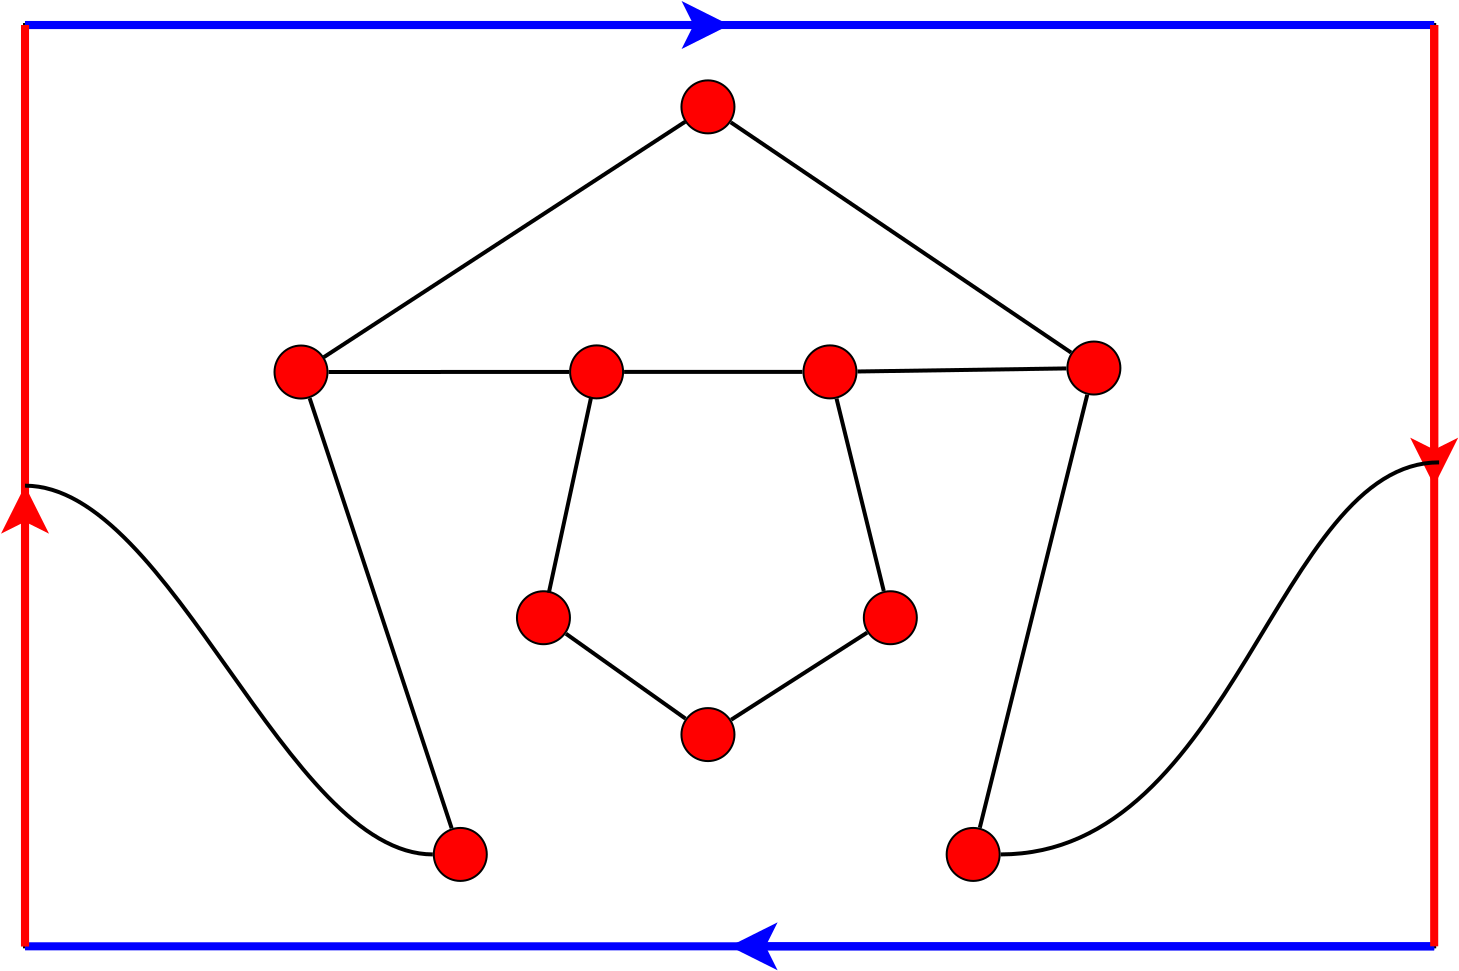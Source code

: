 <?xml version="1.0" encoding="UTF-8"?>
<dia:diagram xmlns:dia="http://www.lysator.liu.se/~alla/dia/">
  <dia:layer name="Background" visible="true" active="true">
    <dia:group>
      <dia:object type="Standard - Box" version="0" id="O0">
        <dia:attribute name="obj_pos">
          <dia:point val="32.87,2.101"/>
        </dia:attribute>
        <dia:attribute name="obj_bb">
          <dia:rectangle val="32.769,2;103.43,48.267"/>
        </dia:attribute>
        <dia:attribute name="elem_corner">
          <dia:point val="32.87,2.101"/>
        </dia:attribute>
        <dia:attribute name="elem_width">
          <dia:real val="70.459"/>
        </dia:attribute>
        <dia:attribute name="elem_height">
          <dia:real val="46.066"/>
        </dia:attribute>
        <dia:attribute name="border_width">
          <dia:real val="0.202"/>
        </dia:attribute>
        <dia:attribute name="show_background">
          <dia:boolean val="false"/>
        </dia:attribute>
      </dia:object>
      <dia:object type="Standard - Line" version="0" id="O1">
        <dia:attribute name="obj_pos">
          <dia:point val="32.87,2.101"/>
        </dia:attribute>
        <dia:attribute name="obj_bb">
          <dia:rectangle val="32.668,0.9;68.55,3.302"/>
        </dia:attribute>
        <dia:attribute name="conn_endpoints">
          <dia:point val="32.87,2.101"/>
          <dia:point val="68.099,2.101"/>
        </dia:attribute>
        <dia:attribute name="numcp">
          <dia:int val="1"/>
        </dia:attribute>
        <dia:attribute name="line_color">
          <dia:color val="#0000ff"/>
        </dia:attribute>
        <dia:attribute name="line_width">
          <dia:real val="0.403"/>
        </dia:attribute>
        <dia:attribute name="end_arrow">
          <dia:enum val="22"/>
        </dia:attribute>
        <dia:attribute name="end_arrow_length">
          <dia:real val="1.5"/>
        </dia:attribute>
        <dia:attribute name="end_arrow_width">
          <dia:real val="1.5"/>
        </dia:attribute>
        <dia:connections>
          <dia:connection handle="0" to="O0" connection="0"/>
          <dia:connection handle="1" to="O0" connection="1"/>
        </dia:connections>
      </dia:object>
      <dia:object type="Standard - Line" version="0" id="O2">
        <dia:attribute name="obj_pos">
          <dia:point val="32.87,2.101"/>
        </dia:attribute>
        <dia:attribute name="obj_bb">
          <dia:rectangle val="32.668,1.899;103.53,2.302"/>
        </dia:attribute>
        <dia:attribute name="conn_endpoints">
          <dia:point val="32.87,2.101"/>
          <dia:point val="103.329,2.101"/>
        </dia:attribute>
        <dia:attribute name="numcp">
          <dia:int val="1"/>
        </dia:attribute>
        <dia:attribute name="line_color">
          <dia:color val="#0000ff"/>
        </dia:attribute>
        <dia:attribute name="line_width">
          <dia:real val="0.403"/>
        </dia:attribute>
        <dia:connections>
          <dia:connection handle="0" to="O0" connection="0"/>
          <dia:connection handle="1" to="O0" connection="2"/>
        </dia:connections>
      </dia:object>
      <dia:object type="Standard - Line" version="0" id="O3">
        <dia:attribute name="obj_pos">
          <dia:point val="103.329,48.166"/>
        </dia:attribute>
        <dia:attribute name="obj_bb">
          <dia:rectangle val="67.648,46.966;103.53,49.367"/>
        </dia:attribute>
        <dia:attribute name="conn_endpoints">
          <dia:point val="103.329,48.166"/>
          <dia:point val="68.099,48.166"/>
        </dia:attribute>
        <dia:attribute name="numcp">
          <dia:int val="1"/>
        </dia:attribute>
        <dia:attribute name="line_color">
          <dia:color val="#0000ff"/>
        </dia:attribute>
        <dia:attribute name="line_width">
          <dia:real val="0.403"/>
        </dia:attribute>
        <dia:attribute name="end_arrow">
          <dia:enum val="22"/>
        </dia:attribute>
        <dia:attribute name="end_arrow_length">
          <dia:real val="1.5"/>
        </dia:attribute>
        <dia:attribute name="end_arrow_width">
          <dia:real val="1.5"/>
        </dia:attribute>
        <dia:connections>
          <dia:connection handle="0" to="O0" connection="7"/>
          <dia:connection handle="1" to="O0" connection="6"/>
        </dia:connections>
      </dia:object>
      <dia:object type="Standard - Line" version="0" id="O4">
        <dia:attribute name="obj_pos">
          <dia:point val="103.329,48.166"/>
        </dia:attribute>
        <dia:attribute name="obj_bb">
          <dia:rectangle val="32.668,47.965;103.53,48.368"/>
        </dia:attribute>
        <dia:attribute name="conn_endpoints">
          <dia:point val="103.329,48.166"/>
          <dia:point val="32.87,48.166"/>
        </dia:attribute>
        <dia:attribute name="numcp">
          <dia:int val="1"/>
        </dia:attribute>
        <dia:attribute name="line_color">
          <dia:color val="#0000ff"/>
        </dia:attribute>
        <dia:attribute name="line_width">
          <dia:real val="0.403"/>
        </dia:attribute>
        <dia:connections>
          <dia:connection handle="0" to="O0" connection="7"/>
          <dia:connection handle="1" to="O0" connection="5"/>
        </dia:connections>
      </dia:object>
      <dia:object type="Standard - Line" version="0" id="O5">
        <dia:attribute name="obj_pos">
          <dia:point val="32.87,48.166"/>
        </dia:attribute>
        <dia:attribute name="obj_bb">
          <dia:rectangle val="31.669,24.683;34.07,48.368"/>
        </dia:attribute>
        <dia:attribute name="conn_endpoints">
          <dia:point val="32.87,48.166"/>
          <dia:point val="32.87,25.134"/>
        </dia:attribute>
        <dia:attribute name="numcp">
          <dia:int val="1"/>
        </dia:attribute>
        <dia:attribute name="line_color">
          <dia:color val="#ff0000"/>
        </dia:attribute>
        <dia:attribute name="line_width">
          <dia:real val="0.403"/>
        </dia:attribute>
        <dia:attribute name="end_arrow">
          <dia:enum val="22"/>
        </dia:attribute>
        <dia:attribute name="end_arrow_length">
          <dia:real val="1.5"/>
        </dia:attribute>
        <dia:attribute name="end_arrow_width">
          <dia:real val="1.5"/>
        </dia:attribute>
        <dia:connections>
          <dia:connection handle="0" to="O0" connection="5"/>
          <dia:connection handle="1" to="O0" connection="3"/>
        </dia:connections>
      </dia:object>
      <dia:object type="Standard - Line" version="0" id="O6">
        <dia:attribute name="obj_pos">
          <dia:point val="103.329,2.101"/>
        </dia:attribute>
        <dia:attribute name="obj_bb">
          <dia:rectangle val="102.128,1.899;104.53,25.584"/>
        </dia:attribute>
        <dia:attribute name="conn_endpoints">
          <dia:point val="103.329,2.101"/>
          <dia:point val="103.329,25.134"/>
        </dia:attribute>
        <dia:attribute name="numcp">
          <dia:int val="1"/>
        </dia:attribute>
        <dia:attribute name="line_color">
          <dia:color val="#ff0000"/>
        </dia:attribute>
        <dia:attribute name="line_width">
          <dia:real val="0.403"/>
        </dia:attribute>
        <dia:attribute name="end_arrow">
          <dia:enum val="22"/>
        </dia:attribute>
        <dia:attribute name="end_arrow_length">
          <dia:real val="1.5"/>
        </dia:attribute>
        <dia:attribute name="end_arrow_width">
          <dia:real val="1.5"/>
        </dia:attribute>
        <dia:connections>
          <dia:connection handle="0" to="O0" connection="2"/>
          <dia:connection handle="1" to="O0" connection="4"/>
        </dia:connections>
      </dia:object>
      <dia:object type="Standard - Line" version="0" id="O7">
        <dia:attribute name="obj_pos">
          <dia:point val="32.87,2.101"/>
        </dia:attribute>
        <dia:attribute name="obj_bb">
          <dia:rectangle val="32.668,1.899;33.071,48.368"/>
        </dia:attribute>
        <dia:attribute name="conn_endpoints">
          <dia:point val="32.87,2.101"/>
          <dia:point val="32.87,48.166"/>
        </dia:attribute>
        <dia:attribute name="numcp">
          <dia:int val="1"/>
        </dia:attribute>
        <dia:attribute name="line_color">
          <dia:color val="#ff0000"/>
        </dia:attribute>
        <dia:attribute name="line_width">
          <dia:real val="0.403"/>
        </dia:attribute>
        <dia:connections>
          <dia:connection handle="0" to="O0" connection="0"/>
          <dia:connection handle="1" to="O0" connection="5"/>
        </dia:connections>
      </dia:object>
      <dia:object type="Standard - Line" version="0" id="O8">
        <dia:attribute name="obj_pos">
          <dia:point val="103.329,2.101"/>
        </dia:attribute>
        <dia:attribute name="obj_bb">
          <dia:rectangle val="103.127,1.899;103.53,48.368"/>
        </dia:attribute>
        <dia:attribute name="conn_endpoints">
          <dia:point val="103.329,2.101"/>
          <dia:point val="103.329,48.166"/>
        </dia:attribute>
        <dia:attribute name="numcp">
          <dia:int val="2"/>
        </dia:attribute>
        <dia:attribute name="line_color">
          <dia:color val="#ff0000"/>
        </dia:attribute>
        <dia:attribute name="line_width">
          <dia:real val="0.403"/>
        </dia:attribute>
        <dia:connections>
          <dia:connection handle="0" to="O0" connection="2"/>
          <dia:connection handle="1" to="O0" connection="7"/>
        </dia:connections>
      </dia:object>
    </dia:group>
    <dia:object type="Standard - Ellipse" version="0" id="O9">
      <dia:attribute name="obj_pos">
        <dia:point val="74.811,30.412"/>
      </dia:attribute>
      <dia:attribute name="obj_bb">
        <dia:rectangle val="74.761,30.362;77.511,33.112"/>
      </dia:attribute>
      <dia:attribute name="elem_corner">
        <dia:point val="74.811,30.412"/>
      </dia:attribute>
      <dia:attribute name="elem_width">
        <dia:real val="2.65"/>
      </dia:attribute>
      <dia:attribute name="elem_height">
        <dia:real val="2.65"/>
      </dia:attribute>
      <dia:attribute name="border_width">
        <dia:real val="0.1"/>
      </dia:attribute>
      <dia:attribute name="inner_color">
        <dia:color val="#ff0000"/>
      </dia:attribute>
      <dia:attribute name="aspect">
        <dia:enum val="2"/>
      </dia:attribute>
    </dia:object>
    <dia:object type="Standard - Ellipse" version="0" id="O10">
      <dia:attribute name="obj_pos">
        <dia:point val="45.345,18.127"/>
      </dia:attribute>
      <dia:attribute name="obj_bb">
        <dia:rectangle val="45.295,18.077;48.045,20.827"/>
      </dia:attribute>
      <dia:attribute name="elem_corner">
        <dia:point val="45.345,18.127"/>
      </dia:attribute>
      <dia:attribute name="elem_width">
        <dia:real val="2.65"/>
      </dia:attribute>
      <dia:attribute name="elem_height">
        <dia:real val="2.65"/>
      </dia:attribute>
      <dia:attribute name="border_width">
        <dia:real val="0.1"/>
      </dia:attribute>
      <dia:attribute name="inner_color">
        <dia:color val="#ff0000"/>
      </dia:attribute>
      <dia:attribute name="aspect">
        <dia:enum val="2"/>
      </dia:attribute>
    </dia:object>
    <dia:object type="Standard - Ellipse" version="0" id="O11">
      <dia:attribute name="obj_pos">
        <dia:point val="65.692,36.255"/>
      </dia:attribute>
      <dia:attribute name="obj_bb">
        <dia:rectangle val="65.642,36.205;68.392,38.955"/>
      </dia:attribute>
      <dia:attribute name="elem_corner">
        <dia:point val="65.692,36.255"/>
      </dia:attribute>
      <dia:attribute name="elem_width">
        <dia:real val="2.65"/>
      </dia:attribute>
      <dia:attribute name="elem_height">
        <dia:real val="2.65"/>
      </dia:attribute>
      <dia:attribute name="border_width">
        <dia:real val="0.1"/>
      </dia:attribute>
      <dia:attribute name="inner_color">
        <dia:color val="#ff0000"/>
      </dia:attribute>
      <dia:attribute name="aspect">
        <dia:enum val="2"/>
      </dia:attribute>
    </dia:object>
    <dia:object type="Standard - Ellipse" version="0" id="O12">
      <dia:attribute name="obj_pos">
        <dia:point val="60.124,18.12"/>
      </dia:attribute>
      <dia:attribute name="obj_bb">
        <dia:rectangle val="60.074,18.07;62.824,20.82"/>
      </dia:attribute>
      <dia:attribute name="elem_corner">
        <dia:point val="60.124,18.12"/>
      </dia:attribute>
      <dia:attribute name="elem_width">
        <dia:real val="2.65"/>
      </dia:attribute>
      <dia:attribute name="elem_height">
        <dia:real val="2.65"/>
      </dia:attribute>
      <dia:attribute name="border_width">
        <dia:real val="0.1"/>
      </dia:attribute>
      <dia:attribute name="inner_color">
        <dia:color val="#ff0000"/>
      </dia:attribute>
      <dia:attribute name="aspect">
        <dia:enum val="2"/>
      </dia:attribute>
    </dia:object>
    <dia:object type="Standard - Ellipse" version="0" id="O13">
      <dia:attribute name="obj_pos">
        <dia:point val="57.467,30.412"/>
      </dia:attribute>
      <dia:attribute name="obj_bb">
        <dia:rectangle val="57.417,30.362;60.167,33.112"/>
      </dia:attribute>
      <dia:attribute name="elem_corner">
        <dia:point val="57.467,30.412"/>
      </dia:attribute>
      <dia:attribute name="elem_width">
        <dia:real val="2.65"/>
      </dia:attribute>
      <dia:attribute name="elem_height">
        <dia:real val="2.65"/>
      </dia:attribute>
      <dia:attribute name="border_width">
        <dia:real val="0.1"/>
      </dia:attribute>
      <dia:attribute name="inner_color">
        <dia:color val="#ff0000"/>
      </dia:attribute>
      <dia:attribute name="aspect">
        <dia:enum val="2"/>
      </dia:attribute>
    </dia:object>
    <dia:object type="Standard - Ellipse" version="0" id="O14">
      <dia:attribute name="obj_pos">
        <dia:point val="71.793,18.12"/>
      </dia:attribute>
      <dia:attribute name="obj_bb">
        <dia:rectangle val="71.743,18.07;74.493,20.82"/>
      </dia:attribute>
      <dia:attribute name="elem_corner">
        <dia:point val="71.793,18.12"/>
      </dia:attribute>
      <dia:attribute name="elem_width">
        <dia:real val="2.65"/>
      </dia:attribute>
      <dia:attribute name="elem_height">
        <dia:real val="2.65"/>
      </dia:attribute>
      <dia:attribute name="border_width">
        <dia:real val="0.1"/>
      </dia:attribute>
      <dia:attribute name="inner_color">
        <dia:color val="#ff0000"/>
      </dia:attribute>
      <dia:attribute name="aspect">
        <dia:enum val="2"/>
      </dia:attribute>
    </dia:object>
    <dia:object type="Standard - Ellipse" version="0" id="O15">
      <dia:attribute name="obj_pos">
        <dia:point val="65.692,4.869"/>
      </dia:attribute>
      <dia:attribute name="obj_bb">
        <dia:rectangle val="65.642,4.819;68.392,7.569"/>
      </dia:attribute>
      <dia:attribute name="elem_corner">
        <dia:point val="65.692,4.869"/>
      </dia:attribute>
      <dia:attribute name="elem_width">
        <dia:real val="2.65"/>
      </dia:attribute>
      <dia:attribute name="elem_height">
        <dia:real val="2.65"/>
      </dia:attribute>
      <dia:attribute name="border_width">
        <dia:real val="0.1"/>
      </dia:attribute>
      <dia:attribute name="inner_color">
        <dia:color val="#ff0000"/>
      </dia:attribute>
      <dia:attribute name="aspect">
        <dia:enum val="2"/>
      </dia:attribute>
    </dia:object>
    <dia:object type="Standard - Ellipse" version="0" id="O16">
      <dia:attribute name="obj_pos">
        <dia:point val="84.989,17.927"/>
      </dia:attribute>
      <dia:attribute name="obj_bb">
        <dia:rectangle val="84.939,17.877;87.689,20.627"/>
      </dia:attribute>
      <dia:attribute name="elem_corner">
        <dia:point val="84.989,17.927"/>
      </dia:attribute>
      <dia:attribute name="elem_width">
        <dia:real val="2.65"/>
      </dia:attribute>
      <dia:attribute name="elem_height">
        <dia:real val="2.65"/>
      </dia:attribute>
      <dia:attribute name="border_width">
        <dia:real val="0.1"/>
      </dia:attribute>
      <dia:attribute name="inner_color">
        <dia:color val="#ff0000"/>
      </dia:attribute>
      <dia:attribute name="aspect">
        <dia:enum val="2"/>
      </dia:attribute>
    </dia:object>
    <dia:object type="Standard - Ellipse" version="0" id="O17">
      <dia:attribute name="obj_pos">
        <dia:point val="53.309,42.247"/>
      </dia:attribute>
      <dia:attribute name="obj_bb">
        <dia:rectangle val="53.259,42.197;56.009,44.947"/>
      </dia:attribute>
      <dia:attribute name="elem_corner">
        <dia:point val="53.309,42.247"/>
      </dia:attribute>
      <dia:attribute name="elem_width">
        <dia:real val="2.65"/>
      </dia:attribute>
      <dia:attribute name="elem_height">
        <dia:real val="2.65"/>
      </dia:attribute>
      <dia:attribute name="border_width">
        <dia:real val="0.1"/>
      </dia:attribute>
      <dia:attribute name="inner_color">
        <dia:color val="#ff0000"/>
      </dia:attribute>
      <dia:attribute name="aspect">
        <dia:enum val="2"/>
      </dia:attribute>
    </dia:object>
    <dia:object type="Standard - Ellipse" version="0" id="O18">
      <dia:attribute name="obj_pos">
        <dia:point val="78.953,42.247"/>
      </dia:attribute>
      <dia:attribute name="obj_bb">
        <dia:rectangle val="78.903,42.197;81.653,44.947"/>
      </dia:attribute>
      <dia:attribute name="elem_corner">
        <dia:point val="78.953,42.247"/>
      </dia:attribute>
      <dia:attribute name="elem_width">
        <dia:real val="2.65"/>
      </dia:attribute>
      <dia:attribute name="elem_height">
        <dia:real val="2.65"/>
      </dia:attribute>
      <dia:attribute name="border_width">
        <dia:real val="0.1"/>
      </dia:attribute>
      <dia:attribute name="inner_color">
        <dia:color val="#ff0000"/>
      </dia:attribute>
      <dia:attribute name="aspect">
        <dia:enum val="2"/>
      </dia:attribute>
    </dia:object>
    <dia:object type="Standard - Line" version="0" id="O19">
      <dia:attribute name="obj_pos">
        <dia:point val="48.045,19.451"/>
      </dia:attribute>
      <dia:attribute name="obj_bb">
        <dia:rectangle val="47.945,19.346;60.174,19.551"/>
      </dia:attribute>
      <dia:attribute name="conn_endpoints">
        <dia:point val="48.045,19.451"/>
        <dia:point val="60.074,19.446"/>
      </dia:attribute>
      <dia:attribute name="numcp">
        <dia:int val="1"/>
      </dia:attribute>
      <dia:attribute name="line_width">
        <dia:real val="0.2"/>
      </dia:attribute>
      <dia:connections>
        <dia:connection handle="0" to="O10" connection="8"/>
        <dia:connection handle="1" to="O12" connection="8"/>
      </dia:connections>
    </dia:object>
    <dia:object type="Standard - Line" version="0" id="O20">
      <dia:attribute name="obj_pos">
        <dia:point val="84.94,19.272"/>
      </dia:attribute>
      <dia:attribute name="obj_bb">
        <dia:rectangle val="74.391,19.17;85.041,19.527"/>
      </dia:attribute>
      <dia:attribute name="conn_endpoints">
        <dia:point val="84.94,19.272"/>
        <dia:point val="74.492,19.425"/>
      </dia:attribute>
      <dia:attribute name="numcp">
        <dia:int val="1"/>
      </dia:attribute>
      <dia:attribute name="line_width">
        <dia:real val="0.2"/>
      </dia:attribute>
      <dia:connections>
        <dia:connection handle="0" to="O16" connection="8"/>
        <dia:connection handle="1" to="O14" connection="8"/>
      </dia:connections>
    </dia:object>
    <dia:object type="Standard - Line" version="0" id="O21">
      <dia:attribute name="obj_pos">
        <dia:point val="47.803,18.714"/>
      </dia:attribute>
      <dia:attribute name="obj_bb">
        <dia:rectangle val="47.664,6.793;66.023,18.852"/>
      </dia:attribute>
      <dia:attribute name="conn_endpoints">
        <dia:point val="47.803,18.714"/>
        <dia:point val="65.884,6.932"/>
      </dia:attribute>
      <dia:attribute name="numcp">
        <dia:int val="1"/>
      </dia:attribute>
      <dia:attribute name="line_width">
        <dia:real val="0.2"/>
      </dia:attribute>
      <dia:connections>
        <dia:connection handle="0" to="O10" connection="8"/>
        <dia:connection handle="1" to="O15" connection="8"/>
      </dia:connections>
    </dia:object>
    <dia:object type="Standard - Line" version="0" id="O22">
      <dia:attribute name="obj_pos">
        <dia:point val="68.155,6.964"/>
      </dia:attribute>
      <dia:attribute name="obj_bb">
        <dia:rectangle val="68.016,6.825;85.315,18.62"/>
      </dia:attribute>
      <dia:attribute name="conn_endpoints">
        <dia:point val="68.155,6.964"/>
        <dia:point val="85.176,18.481"/>
      </dia:attribute>
      <dia:attribute name="numcp">
        <dia:int val="1"/>
      </dia:attribute>
      <dia:attribute name="line_width">
        <dia:real val="0.2"/>
      </dia:attribute>
      <dia:connections>
        <dia:connection handle="0" to="O15" connection="8"/>
        <dia:connection handle="1" to="O16" connection="8"/>
      </dia:connections>
    </dia:object>
    <dia:object type="Standard - Line" version="0" id="O23">
      <dia:attribute name="obj_pos">
        <dia:point val="85.983,20.586"/>
      </dia:attribute>
      <dia:attribute name="obj_bb">
        <dia:rectangle val="80.488,20.465;86.104,42.358"/>
      </dia:attribute>
      <dia:attribute name="conn_endpoints">
        <dia:point val="85.983,20.586"/>
        <dia:point val="80.609,42.237"/>
      </dia:attribute>
      <dia:attribute name="numcp">
        <dia:int val="1"/>
      </dia:attribute>
      <dia:attribute name="line_width">
        <dia:real val="0.2"/>
      </dia:attribute>
      <dia:connections>
        <dia:connection handle="0" to="O16" connection="8"/>
        <dia:connection handle="1" to="O18" connection="8"/>
      </dia:connections>
    </dia:object>
    <dia:object type="Standard - Line" version="0" id="O24">
      <dia:attribute name="obj_pos">
        <dia:point val="54.203,42.267"/>
      </dia:attribute>
      <dia:attribute name="obj_bb">
        <dia:rectangle val="46.975,20.63;54.33,42.393"/>
      </dia:attribute>
      <dia:attribute name="conn_endpoints">
        <dia:point val="54.203,42.267"/>
        <dia:point val="47.101,20.757"/>
      </dia:attribute>
      <dia:attribute name="numcp">
        <dia:int val="1"/>
      </dia:attribute>
      <dia:attribute name="line_width">
        <dia:real val="0.2"/>
      </dia:attribute>
      <dia:connections>
        <dia:connection handle="0" to="O17" connection="8"/>
        <dia:connection handle="1" to="O10" connection="8"/>
      </dia:connections>
    </dia:object>
    <dia:object type="Standard - Line" version="0" id="O25">
      <dia:attribute name="obj_pos">
        <dia:point val="62.824,19.445"/>
      </dia:attribute>
      <dia:attribute name="obj_bb">
        <dia:rectangle val="62.724,19.345;71.843,19.545"/>
      </dia:attribute>
      <dia:attribute name="conn_endpoints">
        <dia:point val="62.824,19.445"/>
        <dia:point val="71.743,19.445"/>
      </dia:attribute>
      <dia:attribute name="numcp">
        <dia:int val="1"/>
      </dia:attribute>
      <dia:attribute name="line_width">
        <dia:real val="0.2"/>
      </dia:attribute>
      <dia:connections>
        <dia:connection handle="0" to="O12" connection="8"/>
        <dia:connection handle="1" to="O14" connection="8"/>
      </dia:connections>
    </dia:object>
    <dia:object type="Standard - Line" version="0" id="O26">
      <dia:attribute name="obj_pos">
        <dia:point val="73.446,20.779"/>
      </dia:attribute>
      <dia:attribute name="obj_bb">
        <dia:rectangle val="73.325,20.658;75.93,30.524"/>
      </dia:attribute>
      <dia:attribute name="conn_endpoints">
        <dia:point val="73.446,20.779"/>
        <dia:point val="75.809,30.403"/>
      </dia:attribute>
      <dia:attribute name="numcp">
        <dia:int val="1"/>
      </dia:attribute>
      <dia:attribute name="line_width">
        <dia:real val="0.2"/>
      </dia:attribute>
      <dia:connections>
        <dia:connection handle="0" to="O14" connection="8"/>
        <dia:connection handle="1" to="O9" connection="8"/>
      </dia:connections>
    </dia:object>
    <dia:object type="Standard - Line" version="0" id="O27">
      <dia:attribute name="obj_pos">
        <dia:point val="74.978,32.479"/>
      </dia:attribute>
      <dia:attribute name="obj_bb">
        <dia:rectangle val="68.037,32.34;75.116,36.976"/>
      </dia:attribute>
      <dia:attribute name="conn_endpoints">
        <dia:point val="74.978,32.479"/>
        <dia:point val="68.175,36.838"/>
      </dia:attribute>
      <dia:attribute name="numcp">
        <dia:int val="1"/>
      </dia:attribute>
      <dia:attribute name="line_width">
        <dia:real val="0.2"/>
      </dia:attribute>
      <dia:connections>
        <dia:connection handle="0" to="O9" connection="8"/>
        <dia:connection handle="1" to="O11" connection="8"/>
      </dia:connections>
    </dia:object>
    <dia:object type="Standard - Line" version="0" id="O28">
      <dia:attribute name="obj_pos">
        <dia:point val="65.896,36.783"/>
      </dia:attribute>
      <dia:attribute name="obj_bb">
        <dia:rectangle val="59.773,32.394;66.035,36.923"/>
      </dia:attribute>
      <dia:attribute name="conn_endpoints">
        <dia:point val="65.896,36.783"/>
        <dia:point val="59.913,32.533"/>
      </dia:attribute>
      <dia:attribute name="numcp">
        <dia:int val="1"/>
      </dia:attribute>
      <dia:attribute name="line_width">
        <dia:real val="0.2"/>
      </dia:attribute>
      <dia:connections>
        <dia:connection handle="0" to="O11" connection="8"/>
        <dia:connection handle="1" to="O13" connection="8"/>
      </dia:connections>
    </dia:object>
    <dia:object type="Standard - Line" version="0" id="O29">
      <dia:attribute name="obj_pos">
        <dia:point val="59.062,30.488"/>
      </dia:attribute>
      <dia:attribute name="obj_bb">
        <dia:rectangle val="58.943,20.575;61.298,30.607"/>
      </dia:attribute>
      <dia:attribute name="conn_endpoints">
        <dia:point val="59.062,30.488"/>
        <dia:point val="61.179,20.694"/>
      </dia:attribute>
      <dia:attribute name="numcp">
        <dia:int val="1"/>
      </dia:attribute>
      <dia:attribute name="line_width">
        <dia:real val="0.2"/>
      </dia:attribute>
      <dia:connections>
        <dia:connection handle="0" to="O13" connection="8"/>
        <dia:connection handle="1" to="O12" connection="8"/>
      </dia:connections>
    </dia:object>
    <dia:object type="Standard - BezierLine" version="0" id="O30">
      <dia:attribute name="obj_pos">
        <dia:point val="54.634,43.572"/>
      </dia:attribute>
      <dia:attribute name="obj_bb">
        <dia:rectangle val="32.77,25.034;53.361,43.672"/>
      </dia:attribute>
      <dia:attribute name="bez_points">
        <dia:point val="54.634,43.572"/>
        <dia:point val="47.31,43.572"/>
        <dia:point val="40.193,25.134"/>
        <dia:point val="32.87,25.134"/>
      </dia:attribute>
      <dia:attribute name="corner_types">
        <dia:enum val="0"/>
        <dia:enum val="0"/>
      </dia:attribute>
      <dia:attribute name="line_width">
        <dia:real val="0.2"/>
      </dia:attribute>
      <dia:connections>
        <dia:connection handle="0" to="O17" connection="8"/>
        <dia:connection handle="3" to="O0" connection="3"/>
      </dia:connections>
    </dia:object>
    <dia:object type="Standard - BezierLine" version="0" id="O31">
      <dia:attribute name="obj_pos">
        <dia:point val="80.278,43.572"/>
      </dia:attribute>
      <dia:attribute name="obj_bb">
        <dia:rectangle val="81.549,23.869;103.675,43.671"/>
      </dia:attribute>
      <dia:attribute name="bez_points">
        <dia:point val="80.278,43.572"/>
        <dia:point val="91.975,43.569"/>
        <dia:point val="95.475,23.969"/>
        <dia:point val="103.575,23.969"/>
      </dia:attribute>
      <dia:attribute name="corner_types">
        <dia:enum val="0"/>
        <dia:enum val="0"/>
      </dia:attribute>
      <dia:attribute name="line_width">
        <dia:real val="0.2"/>
      </dia:attribute>
      <dia:connections>
        <dia:connection handle="0" to="O18" connection="8"/>
      </dia:connections>
    </dia:object>
  </dia:layer>
</dia:diagram>
